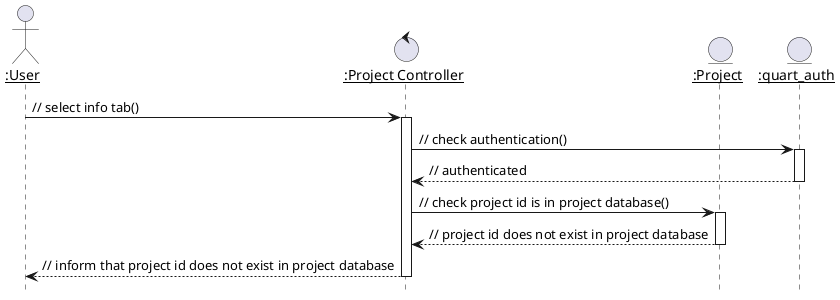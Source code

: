 @startuml
hide footbox
autoactivate on
skinparam sequenceParticipant underline
actor ":User" as usr
control ":Project Controller" as ctl
entity ":Project" as db_prj
entity ":quart_auth" as quart

usr -> ctl : // select info tab()
ctl -> quart : // check authentication()
ctl <-- quart : // authenticated
ctl -> db_prj : // check project id is in project database()
ctl <-- db_prj : // project id does not exist in project database
usr <-- ctl : // inform that project id does not exist in project database
@enduml
